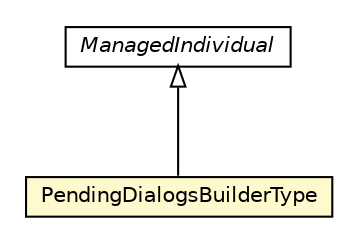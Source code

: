 #!/usr/local/bin/dot
#
# Class diagram 
# Generated by UMLGraph version R5_6-24-gf6e263 (http://www.umlgraph.org/)
#

digraph G {
	edge [fontname="Helvetica",fontsize=10,labelfontname="Helvetica",labelfontsize=10];
	node [fontname="Helvetica",fontsize=10,shape=plaintext];
	nodesep=0.25;
	ranksep=0.5;
	// org.universAAL.ontology.ui.preferences.PendingDialogsBuilderType
	c267364 [label=<<table title="org.universAAL.ontology.ui.preferences.PendingDialogsBuilderType" border="0" cellborder="1" cellspacing="0" cellpadding="2" port="p" bgcolor="lemonChiffon" href="./PendingDialogsBuilderType.html">
		<tr><td><table border="0" cellspacing="0" cellpadding="1">
<tr><td align="center" balign="center"> PendingDialogsBuilderType </td></tr>
		</table></td></tr>
		</table>>, URL="./PendingDialogsBuilderType.html", fontname="Helvetica", fontcolor="black", fontsize=10.0];
	//org.universAAL.ontology.ui.preferences.PendingDialogsBuilderType extends org.universAAL.middleware.owl.ManagedIndividual
	c267462:p -> c267364:p [dir=back,arrowtail=empty];
	// org.universAAL.middleware.owl.ManagedIndividual
	c267462 [label=<<table title="org.universAAL.middleware.owl.ManagedIndividual" border="0" cellborder="1" cellspacing="0" cellpadding="2" port="p" href="http://java.sun.com/j2se/1.4.2/docs/api/org/universAAL/middleware/owl/ManagedIndividual.html">
		<tr><td><table border="0" cellspacing="0" cellpadding="1">
<tr><td align="center" balign="center"><font face="Helvetica-Oblique"> ManagedIndividual </font></td></tr>
		</table></td></tr>
		</table>>, URL="http://java.sun.com/j2se/1.4.2/docs/api/org/universAAL/middleware/owl/ManagedIndividual.html", fontname="Helvetica", fontcolor="black", fontsize=10.0];
}


